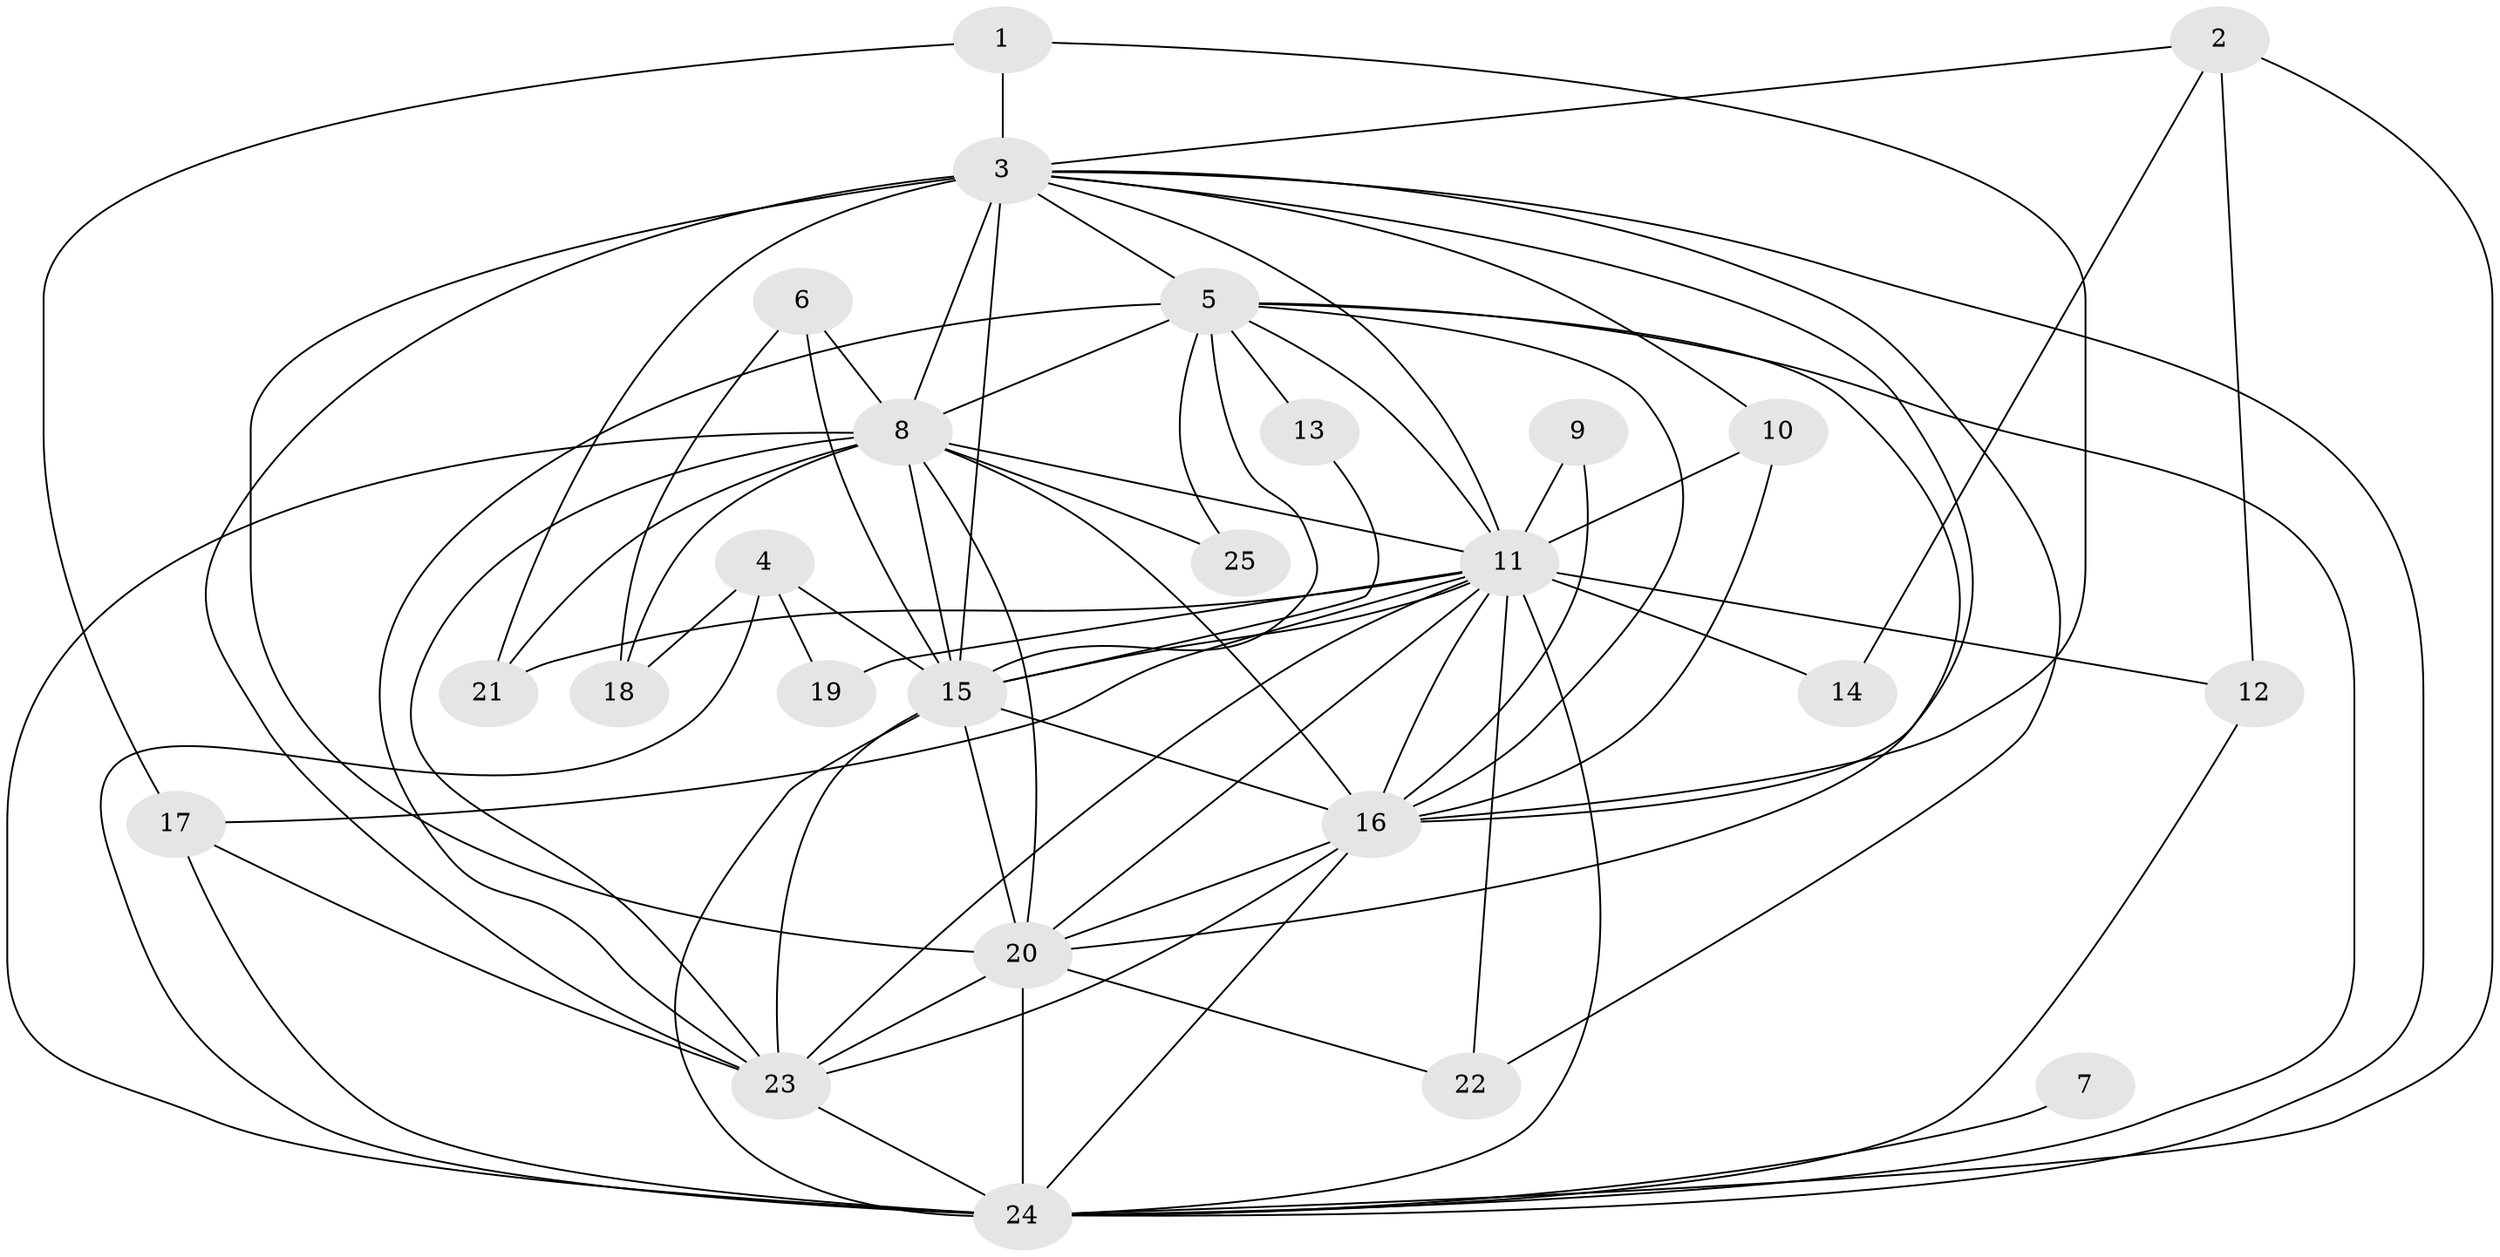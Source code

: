 // original degree distribution, {15: 0.04, 14: 0.06, 16: 0.02, 18: 0.02, 13: 0.02, 24: 0.02, 11: 0.02, 3: 0.2, 2: 0.54, 4: 0.06}
// Generated by graph-tools (version 1.1) at 2025/01/03/09/25 03:01:35]
// undirected, 25 vertices, 74 edges
graph export_dot {
graph [start="1"]
  node [color=gray90,style=filled];
  1;
  2;
  3;
  4;
  5;
  6;
  7;
  8;
  9;
  10;
  11;
  12;
  13;
  14;
  15;
  16;
  17;
  18;
  19;
  20;
  21;
  22;
  23;
  24;
  25;
  1 -- 3 [weight=1.0];
  1 -- 16 [weight=1.0];
  1 -- 17 [weight=1.0];
  2 -- 3 [weight=1.0];
  2 -- 12 [weight=1.0];
  2 -- 14 [weight=1.0];
  2 -- 24 [weight=1.0];
  3 -- 5 [weight=2.0];
  3 -- 8 [weight=2.0];
  3 -- 10 [weight=1.0];
  3 -- 11 [weight=1.0];
  3 -- 15 [weight=3.0];
  3 -- 16 [weight=1.0];
  3 -- 20 [weight=1.0];
  3 -- 21 [weight=1.0];
  3 -- 22 [weight=1.0];
  3 -- 23 [weight=2.0];
  3 -- 24 [weight=1.0];
  4 -- 15 [weight=1.0];
  4 -- 18 [weight=1.0];
  4 -- 19 [weight=1.0];
  4 -- 24 [weight=1.0];
  5 -- 8 [weight=1.0];
  5 -- 11 [weight=1.0];
  5 -- 13 [weight=2.0];
  5 -- 15 [weight=2.0];
  5 -- 16 [weight=1.0];
  5 -- 20 [weight=1.0];
  5 -- 23 [weight=2.0];
  5 -- 24 [weight=1.0];
  5 -- 25 [weight=1.0];
  6 -- 8 [weight=1.0];
  6 -- 15 [weight=1.0];
  6 -- 18 [weight=1.0];
  7 -- 24 [weight=1.0];
  8 -- 11 [weight=2.0];
  8 -- 15 [weight=2.0];
  8 -- 16 [weight=1.0];
  8 -- 18 [weight=1.0];
  8 -- 20 [weight=1.0];
  8 -- 21 [weight=1.0];
  8 -- 23 [weight=1.0];
  8 -- 24 [weight=1.0];
  8 -- 25 [weight=1.0];
  9 -- 11 [weight=1.0];
  9 -- 16 [weight=1.0];
  10 -- 11 [weight=1.0];
  10 -- 16 [weight=1.0];
  11 -- 12 [weight=1.0];
  11 -- 14 [weight=2.0];
  11 -- 15 [weight=3.0];
  11 -- 16 [weight=3.0];
  11 -- 17 [weight=1.0];
  11 -- 19 [weight=2.0];
  11 -- 20 [weight=1.0];
  11 -- 21 [weight=1.0];
  11 -- 22 [weight=1.0];
  11 -- 23 [weight=2.0];
  11 -- 24 [weight=1.0];
  12 -- 24 [weight=1.0];
  13 -- 15 [weight=1.0];
  15 -- 16 [weight=2.0];
  15 -- 20 [weight=3.0];
  15 -- 23 [weight=2.0];
  15 -- 24 [weight=3.0];
  16 -- 20 [weight=1.0];
  16 -- 23 [weight=1.0];
  16 -- 24 [weight=1.0];
  17 -- 23 [weight=1.0];
  17 -- 24 [weight=1.0];
  20 -- 22 [weight=1.0];
  20 -- 23 [weight=1.0];
  20 -- 24 [weight=1.0];
  23 -- 24 [weight=1.0];
}
